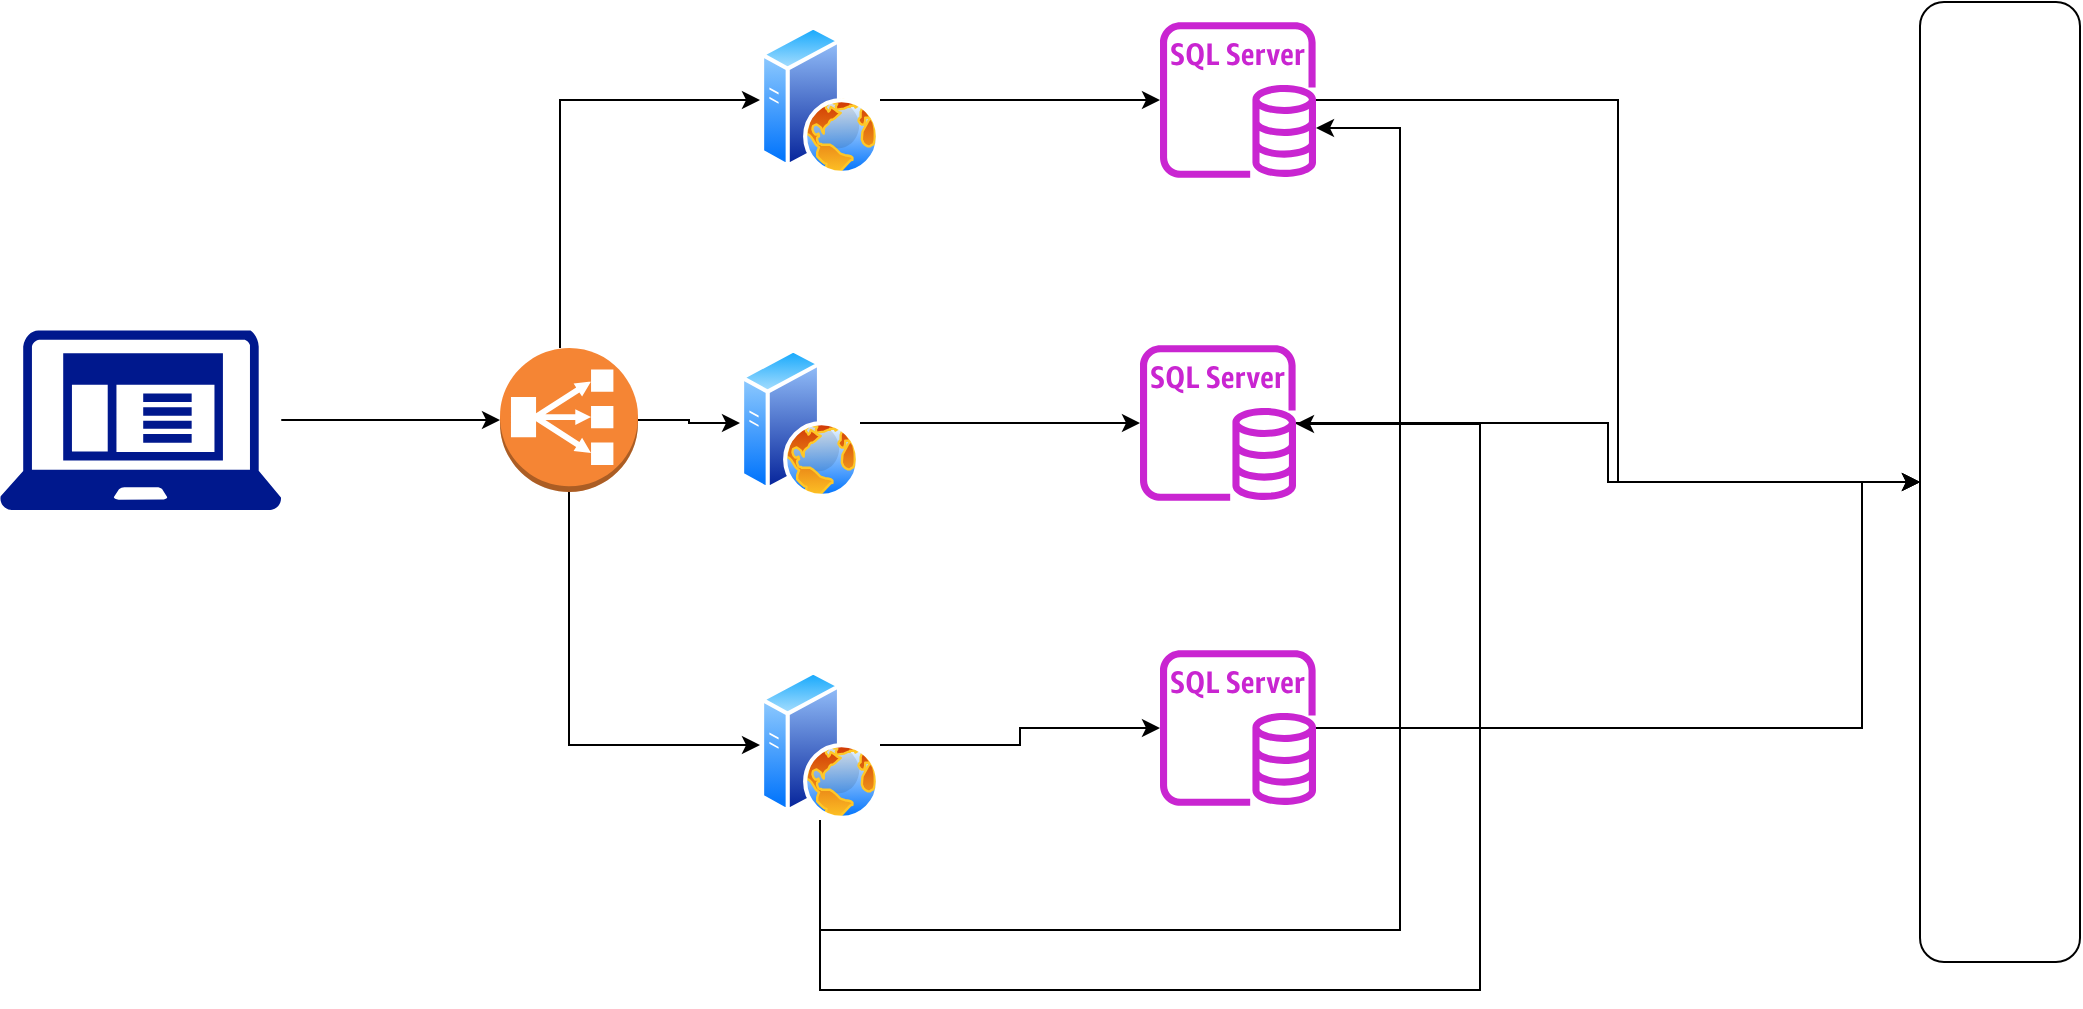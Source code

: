 <mxfile version="24.7.5">
  <diagram name="Page-1" id="-p4xYFX2C91qtKGHi8kl">
    <mxGraphModel dx="2261" dy="820" grid="1" gridSize="10" guides="1" tooltips="1" connect="1" arrows="1" fold="1" page="1" pageScale="1" pageWidth="827" pageHeight="1169" math="0" shadow="0">
      <root>
        <mxCell id="0" />
        <mxCell id="1" parent="0" />
        <mxCell id="A_HB-JkLgE6mtroox0yF-1" value="" style="sketch=0;aspect=fixed;pointerEvents=1;shadow=0;dashed=0;html=1;strokeColor=none;labelPosition=center;verticalLabelPosition=bottom;verticalAlign=top;align=center;fillColor=#00188D;shape=mxgraph.mscae.enterprise.client_application" vertex="1" parent="1">
          <mxGeometry x="-270" y="234" width="140.63" height="90" as="geometry" />
        </mxCell>
        <mxCell id="A_HB-JkLgE6mtroox0yF-7" style="edgeStyle=orthogonalEdgeStyle;rounded=0;orthogonalLoop=1;jettySize=auto;html=1;entryX=0;entryY=0.5;entryDx=0;entryDy=0;" edge="1" parent="1" source="A_HB-JkLgE6mtroox0yF-2" target="A_HB-JkLgE6mtroox0yF-4">
          <mxGeometry relative="1" as="geometry">
            <Array as="points">
              <mxPoint x="10" y="119" />
            </Array>
          </mxGeometry>
        </mxCell>
        <mxCell id="A_HB-JkLgE6mtroox0yF-8" style="edgeStyle=orthogonalEdgeStyle;rounded=0;orthogonalLoop=1;jettySize=auto;html=1;entryX=0;entryY=0.5;entryDx=0;entryDy=0;" edge="1" parent="1" source="A_HB-JkLgE6mtroox0yF-2" target="A_HB-JkLgE6mtroox0yF-6">
          <mxGeometry relative="1" as="geometry">
            <Array as="points">
              <mxPoint x="15" y="442" />
            </Array>
          </mxGeometry>
        </mxCell>
        <mxCell id="A_HB-JkLgE6mtroox0yF-9" style="edgeStyle=orthogonalEdgeStyle;rounded=0;orthogonalLoop=1;jettySize=auto;html=1;entryX=0;entryY=0.5;entryDx=0;entryDy=0;" edge="1" parent="1" source="A_HB-JkLgE6mtroox0yF-2" target="A_HB-JkLgE6mtroox0yF-5">
          <mxGeometry relative="1" as="geometry" />
        </mxCell>
        <mxCell id="A_HB-JkLgE6mtroox0yF-2" value="" style="outlineConnect=0;dashed=0;verticalLabelPosition=bottom;verticalAlign=top;align=center;html=1;shape=mxgraph.aws3.classic_load_balancer;fillColor=#F58534;gradientColor=none;" vertex="1" parent="1">
          <mxGeometry x="-20" y="243" width="69" height="72" as="geometry" />
        </mxCell>
        <mxCell id="A_HB-JkLgE6mtroox0yF-3" style="edgeStyle=orthogonalEdgeStyle;rounded=0;orthogonalLoop=1;jettySize=auto;html=1;entryX=0;entryY=0.5;entryDx=0;entryDy=0;entryPerimeter=0;" edge="1" parent="1" source="A_HB-JkLgE6mtroox0yF-1" target="A_HB-JkLgE6mtroox0yF-2">
          <mxGeometry relative="1" as="geometry" />
        </mxCell>
        <mxCell id="A_HB-JkLgE6mtroox0yF-17" style="edgeStyle=orthogonalEdgeStyle;rounded=0;orthogonalLoop=1;jettySize=auto;html=1;" edge="1" parent="1" source="A_HB-JkLgE6mtroox0yF-4" target="A_HB-JkLgE6mtroox0yF-10">
          <mxGeometry relative="1" as="geometry" />
        </mxCell>
        <mxCell id="A_HB-JkLgE6mtroox0yF-4" value="" style="image;aspect=fixed;perimeter=ellipsePerimeter;html=1;align=center;shadow=0;dashed=0;spacingTop=3;image=img/lib/active_directory/web_server.svg;" vertex="1" parent="1">
          <mxGeometry x="110" y="81.5" width="60" height="75" as="geometry" />
        </mxCell>
        <mxCell id="A_HB-JkLgE6mtroox0yF-16" style="edgeStyle=orthogonalEdgeStyle;rounded=0;orthogonalLoop=1;jettySize=auto;html=1;" edge="1" parent="1" source="A_HB-JkLgE6mtroox0yF-5" target="A_HB-JkLgE6mtroox0yF-11">
          <mxGeometry relative="1" as="geometry" />
        </mxCell>
        <mxCell id="A_HB-JkLgE6mtroox0yF-5" value="" style="image;aspect=fixed;perimeter=ellipsePerimeter;html=1;align=center;shadow=0;dashed=0;spacingTop=3;image=img/lib/active_directory/web_server.svg;" vertex="1" parent="1">
          <mxGeometry x="100" y="243" width="60" height="75" as="geometry" />
        </mxCell>
        <mxCell id="A_HB-JkLgE6mtroox0yF-13" style="edgeStyle=orthogonalEdgeStyle;rounded=0;orthogonalLoop=1;jettySize=auto;html=1;" edge="1" parent="1" source="A_HB-JkLgE6mtroox0yF-6" target="A_HB-JkLgE6mtroox0yF-12">
          <mxGeometry relative="1" as="geometry" />
        </mxCell>
        <mxCell id="A_HB-JkLgE6mtroox0yF-14" style="edgeStyle=orthogonalEdgeStyle;rounded=0;orthogonalLoop=1;jettySize=auto;html=1;" edge="1" parent="1" source="A_HB-JkLgE6mtroox0yF-6" target="A_HB-JkLgE6mtroox0yF-11">
          <mxGeometry relative="1" as="geometry">
            <Array as="points">
              <mxPoint x="140" y="564" />
              <mxPoint x="470" y="564" />
              <mxPoint x="470" y="281" />
            </Array>
          </mxGeometry>
        </mxCell>
        <mxCell id="A_HB-JkLgE6mtroox0yF-15" style="edgeStyle=orthogonalEdgeStyle;rounded=0;orthogonalLoop=1;jettySize=auto;html=1;" edge="1" parent="1" source="A_HB-JkLgE6mtroox0yF-6" target="A_HB-JkLgE6mtroox0yF-10">
          <mxGeometry relative="1" as="geometry">
            <Array as="points">
              <mxPoint x="140" y="534" />
              <mxPoint x="430" y="534" />
              <mxPoint x="430" y="133" />
            </Array>
          </mxGeometry>
        </mxCell>
        <mxCell id="A_HB-JkLgE6mtroox0yF-6" value="" style="image;aspect=fixed;perimeter=ellipsePerimeter;html=1;align=center;shadow=0;dashed=0;spacingTop=3;image=img/lib/active_directory/web_server.svg;" vertex="1" parent="1">
          <mxGeometry x="110" y="404" width="60" height="75" as="geometry" />
        </mxCell>
        <mxCell id="A_HB-JkLgE6mtroox0yF-20" style="edgeStyle=orthogonalEdgeStyle;rounded=0;orthogonalLoop=1;jettySize=auto;html=1;" edge="1" parent="1" source="A_HB-JkLgE6mtroox0yF-10" target="A_HB-JkLgE6mtroox0yF-19">
          <mxGeometry relative="1" as="geometry" />
        </mxCell>
        <mxCell id="A_HB-JkLgE6mtroox0yF-10" value="" style="sketch=0;outlineConnect=0;fontColor=#232F3E;gradientColor=none;fillColor=#C925D1;strokeColor=none;dashed=0;verticalLabelPosition=bottom;verticalAlign=top;align=center;html=1;fontSize=12;fontStyle=0;aspect=fixed;pointerEvents=1;shape=mxgraph.aws4.rds_sql_server_instance;" vertex="1" parent="1">
          <mxGeometry x="310" y="80" width="78" height="78" as="geometry" />
        </mxCell>
        <mxCell id="A_HB-JkLgE6mtroox0yF-21" style="edgeStyle=orthogonalEdgeStyle;rounded=0;orthogonalLoop=1;jettySize=auto;html=1;" edge="1" parent="1" source="A_HB-JkLgE6mtroox0yF-11" target="A_HB-JkLgE6mtroox0yF-19">
          <mxGeometry relative="1" as="geometry" />
        </mxCell>
        <mxCell id="A_HB-JkLgE6mtroox0yF-11" value="" style="sketch=0;outlineConnect=0;fontColor=#232F3E;gradientColor=none;fillColor=#C925D1;strokeColor=none;dashed=0;verticalLabelPosition=bottom;verticalAlign=top;align=center;html=1;fontSize=12;fontStyle=0;aspect=fixed;pointerEvents=1;shape=mxgraph.aws4.rds_sql_server_instance;" vertex="1" parent="1">
          <mxGeometry x="300" y="241.5" width="78" height="78" as="geometry" />
        </mxCell>
        <mxCell id="A_HB-JkLgE6mtroox0yF-22" style="edgeStyle=orthogonalEdgeStyle;rounded=0;orthogonalLoop=1;jettySize=auto;html=1;entryX=0;entryY=0.5;entryDx=0;entryDy=0;" edge="1" parent="1" source="A_HB-JkLgE6mtroox0yF-12" target="A_HB-JkLgE6mtroox0yF-19">
          <mxGeometry relative="1" as="geometry">
            <mxPoint x="660" y="360" as="targetPoint" />
            <Array as="points">
              <mxPoint x="661" y="433" />
              <mxPoint x="661" y="310" />
            </Array>
          </mxGeometry>
        </mxCell>
        <mxCell id="A_HB-JkLgE6mtroox0yF-12" value="" style="sketch=0;outlineConnect=0;fontColor=#232F3E;gradientColor=none;fillColor=#C925D1;strokeColor=none;dashed=0;verticalLabelPosition=bottom;verticalAlign=top;align=center;html=1;fontSize=12;fontStyle=0;aspect=fixed;pointerEvents=1;shape=mxgraph.aws4.rds_sql_server_instance;" vertex="1" parent="1">
          <mxGeometry x="310" y="394" width="78" height="78" as="geometry" />
        </mxCell>
        <mxCell id="A_HB-JkLgE6mtroox0yF-19" value="" style="rounded=1;whiteSpace=wrap;html=1;" vertex="1" parent="1">
          <mxGeometry x="690" y="70" width="80" height="480" as="geometry" />
        </mxCell>
      </root>
    </mxGraphModel>
  </diagram>
</mxfile>
